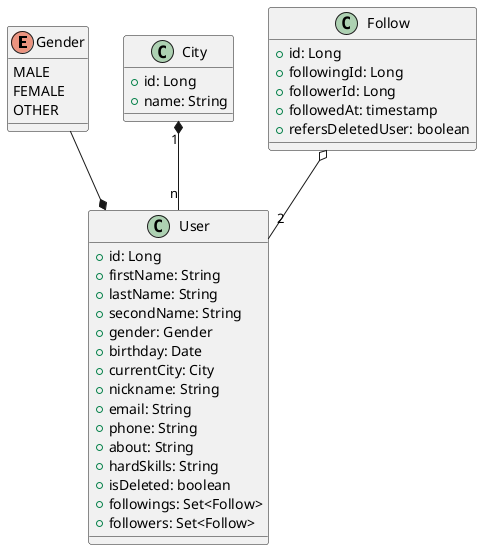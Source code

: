 @startuml
enum Gender {
    MALE
    FEMALE
    OTHER
}

class City {
    +id: Long
    +name: String
}

class User {
    +id: Long
    +firstName: String
    +lastName: String
    +secondName: String
    +gender: Gender
    +birthday: Date
    +currentCity: City
    +nickname: String
    +email: String
    +phone: String
    +about: String
    +hardSkills: String
    +isDeleted: boolean
    +followings: Set<Follow>
    +followers: Set<Follow>
}

class Follow {
    +id: Long
    +followingId: Long
    +followerId: Long
    +followedAt: timestamp
    +refersDeletedUser: boolean
}

City "1" *-- "n" User
Gender --* User
Follow o-- "2" User

@enduml